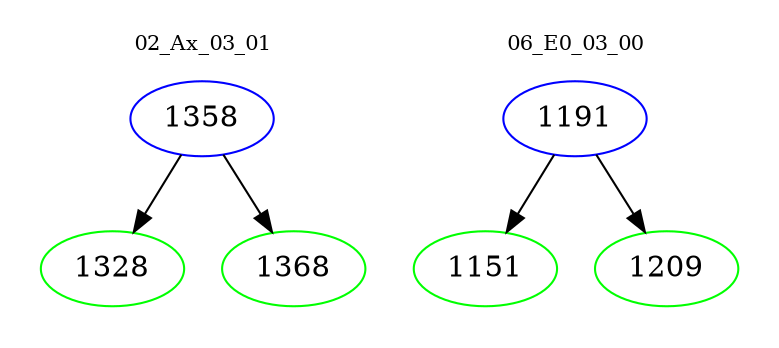digraph{
subgraph cluster_0 {
color = white
label = "02_Ax_03_01";
fontsize=10;
T0_1358 [label="1358", color="blue"]
T0_1358 -> T0_1328 [color="black"]
T0_1328 [label="1328", color="green"]
T0_1358 -> T0_1368 [color="black"]
T0_1368 [label="1368", color="green"]
}
subgraph cluster_1 {
color = white
label = "06_E0_03_00";
fontsize=10;
T1_1191 [label="1191", color="blue"]
T1_1191 -> T1_1151 [color="black"]
T1_1151 [label="1151", color="green"]
T1_1191 -> T1_1209 [color="black"]
T1_1209 [label="1209", color="green"]
}
}
